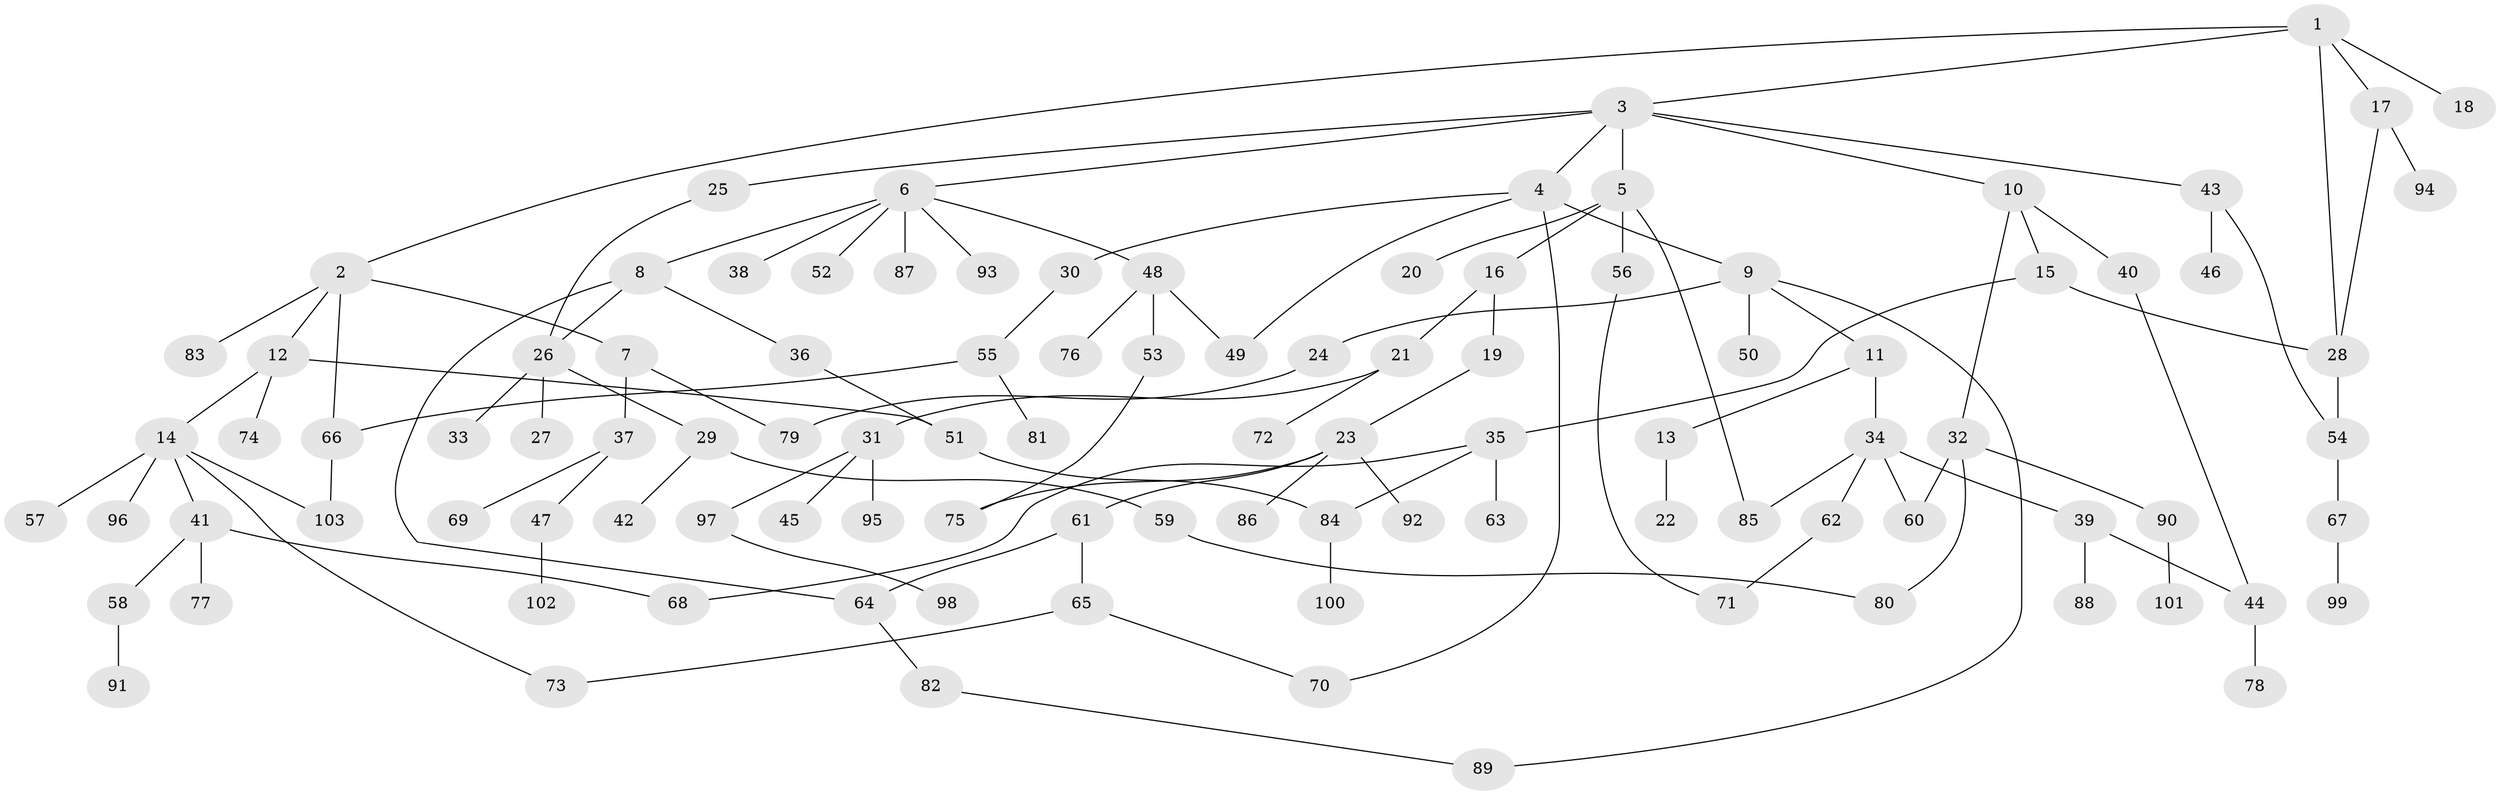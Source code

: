 // Generated by graph-tools (version 1.1) at 2025/10/02/27/25 16:10:53]
// undirected, 103 vertices, 123 edges
graph export_dot {
graph [start="1"]
  node [color=gray90,style=filled];
  1;
  2;
  3;
  4;
  5;
  6;
  7;
  8;
  9;
  10;
  11;
  12;
  13;
  14;
  15;
  16;
  17;
  18;
  19;
  20;
  21;
  22;
  23;
  24;
  25;
  26;
  27;
  28;
  29;
  30;
  31;
  32;
  33;
  34;
  35;
  36;
  37;
  38;
  39;
  40;
  41;
  42;
  43;
  44;
  45;
  46;
  47;
  48;
  49;
  50;
  51;
  52;
  53;
  54;
  55;
  56;
  57;
  58;
  59;
  60;
  61;
  62;
  63;
  64;
  65;
  66;
  67;
  68;
  69;
  70;
  71;
  72;
  73;
  74;
  75;
  76;
  77;
  78;
  79;
  80;
  81;
  82;
  83;
  84;
  85;
  86;
  87;
  88;
  89;
  90;
  91;
  92;
  93;
  94;
  95;
  96;
  97;
  98;
  99;
  100;
  101;
  102;
  103;
  1 -- 2;
  1 -- 3;
  1 -- 17;
  1 -- 18;
  1 -- 28;
  2 -- 7;
  2 -- 12;
  2 -- 66;
  2 -- 83;
  3 -- 4;
  3 -- 5;
  3 -- 6;
  3 -- 10;
  3 -- 25;
  3 -- 43;
  4 -- 9;
  4 -- 30;
  4 -- 70;
  4 -- 49;
  5 -- 16;
  5 -- 20;
  5 -- 56;
  5 -- 85;
  6 -- 8;
  6 -- 38;
  6 -- 48;
  6 -- 52;
  6 -- 87;
  6 -- 93;
  7 -- 37;
  7 -- 79;
  8 -- 26;
  8 -- 36;
  8 -- 64;
  9 -- 11;
  9 -- 24;
  9 -- 50;
  9 -- 89;
  10 -- 15;
  10 -- 32;
  10 -- 40;
  11 -- 13;
  11 -- 34;
  12 -- 14;
  12 -- 74;
  12 -- 51;
  13 -- 22;
  14 -- 41;
  14 -- 57;
  14 -- 73;
  14 -- 96;
  14 -- 103;
  15 -- 35;
  15 -- 28;
  16 -- 19;
  16 -- 21;
  17 -- 94;
  17 -- 28;
  19 -- 23;
  21 -- 31;
  21 -- 72;
  23 -- 61;
  23 -- 75;
  23 -- 86;
  23 -- 92;
  24 -- 79;
  25 -- 26;
  26 -- 27;
  26 -- 29;
  26 -- 33;
  28 -- 54;
  29 -- 42;
  29 -- 59;
  30 -- 55;
  31 -- 45;
  31 -- 95;
  31 -- 97;
  32 -- 80;
  32 -- 90;
  32 -- 60;
  34 -- 39;
  34 -- 60;
  34 -- 62;
  34 -- 85;
  35 -- 63;
  35 -- 84;
  35 -- 68;
  36 -- 51;
  37 -- 47;
  37 -- 69;
  39 -- 44;
  39 -- 88;
  40 -- 44;
  41 -- 58;
  41 -- 68;
  41 -- 77;
  43 -- 46;
  43 -- 54;
  44 -- 78;
  47 -- 102;
  48 -- 49;
  48 -- 53;
  48 -- 76;
  51 -- 84;
  53 -- 75;
  54 -- 67;
  55 -- 81;
  55 -- 66;
  56 -- 71;
  58 -- 91;
  59 -- 80;
  61 -- 64;
  61 -- 65;
  62 -- 71;
  64 -- 82;
  65 -- 73;
  65 -- 70;
  66 -- 103;
  67 -- 99;
  82 -- 89;
  84 -- 100;
  90 -- 101;
  97 -- 98;
}
